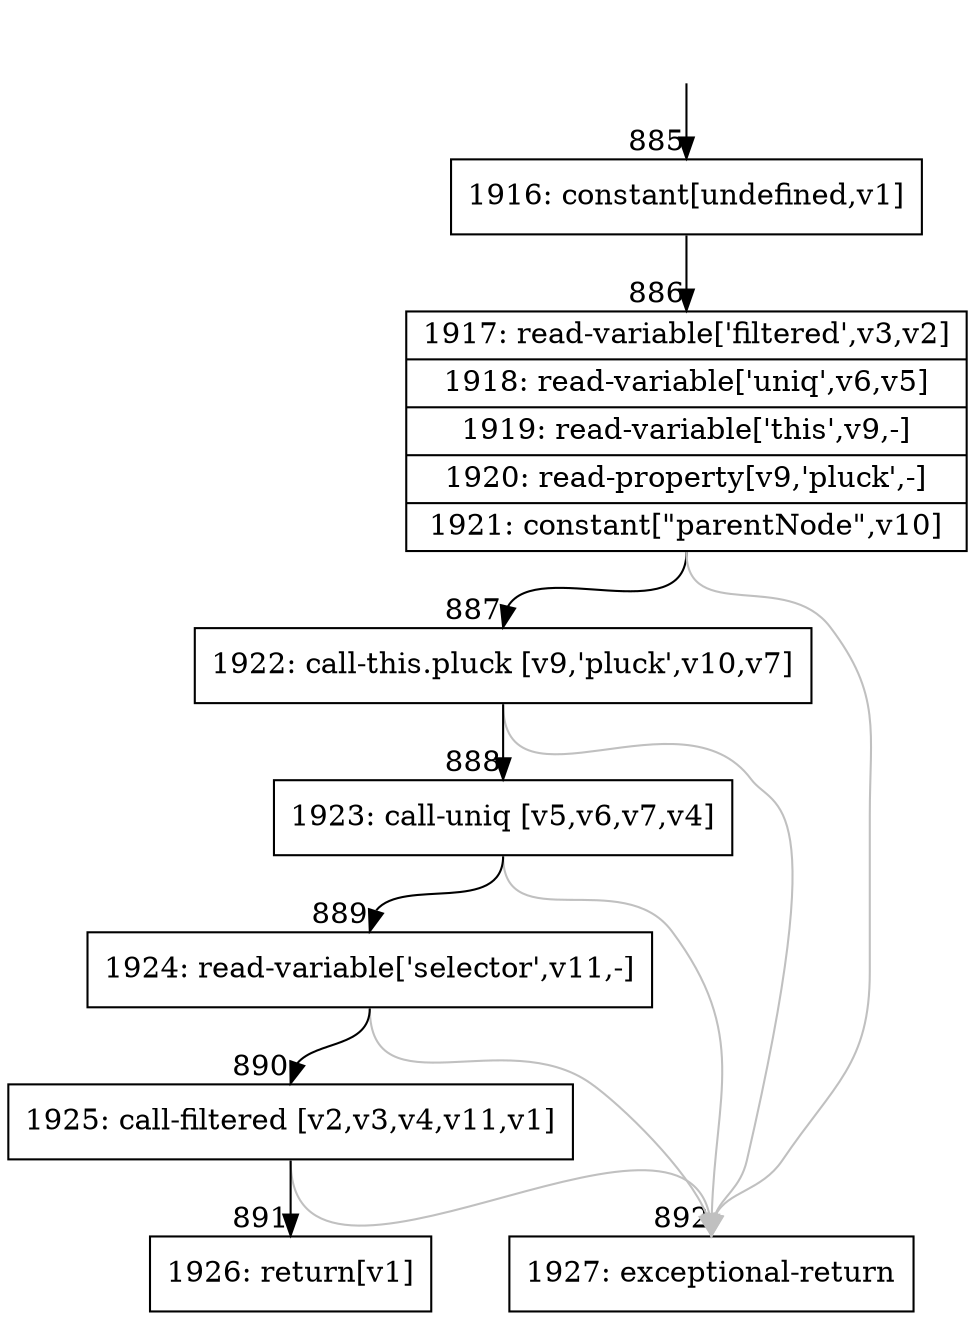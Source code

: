 digraph {
rankdir="TD"
BB_entry80[shape=none,label=""];
BB_entry80 -> BB885 [tailport=s, headport=n, headlabel="    885"]
BB885 [shape=record label="{1916: constant[undefined,v1]}" ] 
BB885 -> BB886 [tailport=s, headport=n, headlabel="      886"]
BB886 [shape=record label="{1917: read-variable['filtered',v3,v2]|1918: read-variable['uniq',v6,v5]|1919: read-variable['this',v9,-]|1920: read-property[v9,'pluck',-]|1921: constant[\"parentNode\",v10]}" ] 
BB886 -> BB887 [tailport=s, headport=n, headlabel="      887"]
BB886 -> BB892 [tailport=s, headport=n, color=gray, headlabel="      892"]
BB887 [shape=record label="{1922: call-this.pluck [v9,'pluck',v10,v7]}" ] 
BB887 -> BB888 [tailport=s, headport=n, headlabel="      888"]
BB887 -> BB892 [tailport=s, headport=n, color=gray]
BB888 [shape=record label="{1923: call-uniq [v5,v6,v7,v4]}" ] 
BB888 -> BB889 [tailport=s, headport=n, headlabel="      889"]
BB888 -> BB892 [tailport=s, headport=n, color=gray]
BB889 [shape=record label="{1924: read-variable['selector',v11,-]}" ] 
BB889 -> BB890 [tailport=s, headport=n, headlabel="      890"]
BB889 -> BB892 [tailport=s, headport=n, color=gray]
BB890 [shape=record label="{1925: call-filtered [v2,v3,v4,v11,v1]}" ] 
BB890 -> BB891 [tailport=s, headport=n, headlabel="      891"]
BB890 -> BB892 [tailport=s, headport=n, color=gray]
BB891 [shape=record label="{1926: return[v1]}" ] 
BB892 [shape=record label="{1927: exceptional-return}" ] 
//#$~ 509
}
